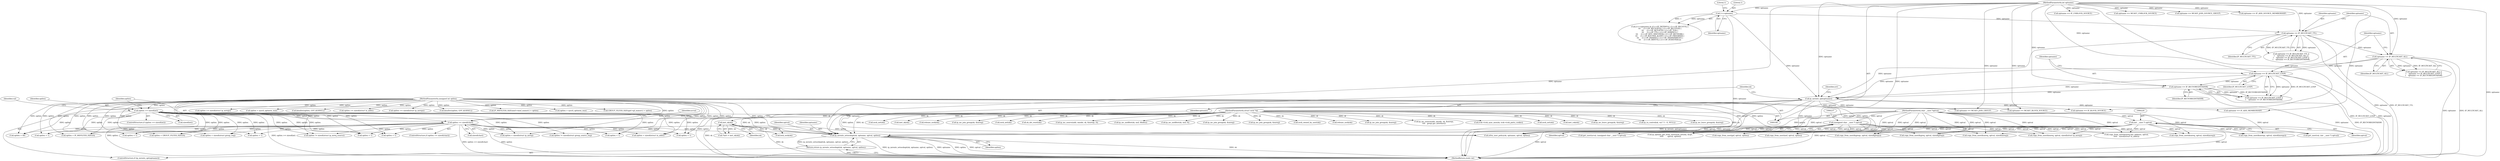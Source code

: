digraph "0_linux_f6d8bd051c391c1c0458a30b2a7abcd939329259_26@pointer" {
"1000251" [label="(Call,ip_mroute_setsockopt(sk, optname, optval, optlen))"];
"1000118" [label="(Call,inet_sk(sk))"];
"1000109" [label="(MethodParameterIn,struct sock *sk)"];
"1000248" [label="(Call,ip_mroute_opt(optname))"];
"1000128" [label="(Call,1<<optname)"];
"1000111" [label="(MethodParameterIn,int optname)"];
"1000199" [label="(Call,optname == IP_MULTICAST_ALL)"];
"1000195" [label="(Call,optname == IP_MULTICAST_TTL)"];
"1000206" [label="(Call,optname == IP_RECVORIGDSTADDR)"];
"1000203" [label="(Call,optname == IP_MULTICAST_LOOP)"];
"1000219" [label="(Call,(int __user *) optval)"];
"1000112" [label="(MethodParameterIn,char __user *optval)"];
"1000236" [label="(Call,(unsigned char __user *) optval)"];
"1000227" [label="(Call,optlen >= sizeof(char))"];
"1000211" [label="(Call,optlen >= sizeof(int))"];
"1000113" [label="(MethodParameterIn,unsigned int optlen)"];
"1000250" [label="(Return,return ip_mroute_setsockopt(sk, optname, optval, optlen);)"];
"1000859" [label="(Call,optlen >= sizeof(struct ip_mreqn))"];
"1000889" [label="(Call,optname == IP_ADD_MEMBERSHIP)"];
"1001011" [label="(Call,copy_from_user(&mreqs, optval, sizeof(mreqs)))"];
"1001208" [label="(Call,copy_from_user(&greqs, optval, sizeof(greqs)))"];
"1000221" [label="(Identifier,optval)"];
"1001596" [label="(Call,ip_mc_msfilter(sk, msf, ifindex))"];
"1000227" [label="(Call,optlen >= sizeof(char))"];
"1001131" [label="(Call,copy_from_user(&greq, optval, sizeof(greq)))"];
"1001174" [label="(Call,optname == MCAST_JOIN_GROUP)"];
"1000989" [label="(Call,ip_mc_msfilter(sk, msf, 0))"];
"1000133" [label="(Literal,1)"];
"1001179" [label="(Call,ip_mc_join_group(sk, &mreq))"];
"1001005" [label="(Call,optlen != sizeof(struct ip_mreq_source))"];
"1000894" [label="(Call,ip_mc_join_group(sk, &mreq))"];
"1001640" [label="(Call,optlen < 1)"];
"1000116" [label="(Call,*inet = inet_sk(sk))"];
"1000762" [label="(Call,sock_net(sk))"];
"1000272" [label="(Call,optlen > 40)"];
"1001408" [label="(Call,optlen > sysctl_optmem_max)"];
"1000910" [label="(Call,optlen < IP_MSFILTER_SIZE(0))"];
"1000235" [label="(Identifier,ucval)"];
"1000247" [label="(ControlStructure,if (ip_mroute_opt(optname)))"];
"1001036" [label="(Call,optname == IP_UNBLOCK_SOURCE)"];
"1001121" [label="(Call,optlen < sizeof(struct group_req))"];
"1000194" [label="(Call,optname == IP_MULTICAST_TTL ||\n\t    optname == IP_MULTICAST_ALL ||\n\t    optname == IP_MULTICAST_LOOP ||\n\t    optname == IP_RECVORIGDSTADDR)"];
"1000208" [label="(Identifier,IP_RECVORIGDSTADDR)"];
"1000118" [label="(Call,inet_sk(sk))"];
"1000512" [label="(Call,sk_dst_reset(sk))"];
"1000720" [label="(Call,copy_from_user(&mreq.imr_address, optval,\n\t\t\t\t\t   sizeof(struct in_addr)))"];
"1000656" [label="(Call,optlen < 1)"];
"1000255" [label="(Identifier,optlen)"];
"1000218" [label="(Identifier,val)"];
"1001106" [label="(Call,ip_mc_source(add, omode, sk, &mreqs, 0))"];
"1000129" [label="(Literal,1)"];
"1001665" [label="(Call,xfrm_user_policy(sk, optname, optval, optlen))"];
"1000294" [label="(Call,sock_owned_by_user(sk))"];
"1000699" [label="(Call,copy_from_user(&mreq, optval, sizeof(mreq)))"];
"1000849" [label="(Call,optlen < sizeof(struct ip_mreq))"];
"1000517" [label="(Call,optlen < 1)"];
"1001202" [label="(Call,optlen != sizeof(struct group_source_req))"];
"1001294" [label="(Call,optname == MCAST_UNBLOCK_SOURCE)"];
"1000217" [label="(Call,get_user(val, (int __user *) optval))"];
"1000204" [label="(Identifier,optname)"];
"1000683" [label="(Call,optlen < sizeof(struct in_addr))"];
"1000127" [label="(Call,(1<<optname) & ((1<<IP_PKTINFO) | (1<<IP_RECVTTL) |\n\t\t\t     (1<<IP_RECVOPTS) | (1<<IP_RECVTOS) |\n\t\t\t     (1<<IP_RETOPTS) | (1<<IP_TOS) |\n\t\t\t     (1<<IP_TTL) | (1<<IP_HDRINCL) |\n\t\t\t     (1<<IP_MTU_DISCOVER) | (1<<IP_RECVERR) |\n\t\t\t     (1<<IP_ROUTER_ALERT) | (1<<IP_FREEBIND) |\n\t\t\t     (1<<IP_PASSSEC) | (1<<IP_TRANSPARENT) |\n\t\t\t     (1<<IP_MINTTL) | (1<<IP_NODEFRAG)))"];
"1000196" [label="(Identifier,optname)"];
"1000111" [label="(MethodParameterIn,int optname)"];
"1000944" [label="(Call,copy_from_user(msf, optval, optlen))"];
"1000927" [label="(Call,kmalloc(optlen, GFP_KERNEL))"];
"1000212" [label="(Identifier,optlen)"];
"1000195" [label="(Call,optname == IP_MULTICAST_TTL)"];
"1000112" [label="(MethodParameterIn,char __user *optval)"];
"1001727" [label="(Call,release_sock(sk))"];
"1000716" [label="(Call,optlen >= sizeof(struct in_addr))"];
"1000693" [label="(Call,optlen >= sizeof(struct ip_mreqn))"];
"1000203" [label="(Call,optname == IP_MULTICAST_LOOP)"];
"1000251" [label="(Call,ip_mroute_setsockopt(sk, optname, optval, optlen))"];
"1001078" [label="(Call,ip_mc_join_group(sk, &mreq))"];
"1000205" [label="(Identifier,IP_MULTICAST_LOOP)"];
"1001419" [label="(Call,kmalloc(optlen, GFP_KERNEL))"];
"1000236" [label="(Call,(unsigned char __user *) optval)"];
"1000202" [label="(Call,optname == IP_MULTICAST_LOOP ||\n\t    optname == IP_RECVORIGDSTADDR)"];
"1000627" [label="(Call,optlen < 1)"];
"1000249" [label="(Identifier,optname)"];
"1000210" [label="(ControlStructure,if (optlen >= sizeof(int)))"];
"1000109" [label="(MethodParameterIn,struct sock *sk)"];
"1000130" [label="(Identifier,optname)"];
"1000278" [label="(Call,ip_options_get_from_user(sock_net(sk), &opt,\n \t\t\t\t\t       optval, optlen))"];
"1000201" [label="(Identifier,IP_MULTICAST_ALL)"];
"1000865" [label="(Call,copy_from_user(&mreq, optval, sizeof(mreq)))"];
"1001306" [label="(Call,optname == MCAST_JOIN_SOURCE_GROUP)"];
"1000228" [label="(Identifier,optlen)"];
"1000113" [label="(MethodParameterIn,unsigned int optlen)"];
"1000219" [label="(Call,(int __user *) optval)"];
"1000229" [label="(Call,sizeof(char))"];
"1001683" [label="(Call,optlen < 1)"];
"1000252" [label="(Identifier,sk)"];
"1000248" [label="(Call,ip_mroute_opt(optname))"];
"1001048" [label="(Call,optname == IP_ADD_SOURCE_MEMBERSHIP)"];
"1000198" [label="(Call,optname == IP_MULTICAST_ALL ||\n\t    optname == IP_MULTICAST_LOOP ||\n\t    optname == IP_RECVORIGDSTADDR)"];
"1001697" [label="(Call,optlen < 1)"];
"1001436" [label="(Call,copy_from_user(gsf, optval, optlen))"];
"1000259" [label="(Call,lock_sock(sk))"];
"1000238" [label="(Identifier,optval)"];
"1000973" [label="(Call,IP_MSFILTER_SIZE(msf->imsf_numsrc) > optlen)"];
"1001377" [label="(Call,ip_mc_source(add, omode, sk, &mreqs,\n\t\t\t\t   greqs.gsr_interface))"];
"1000119" [label="(Identifier,sk)"];
"1000352" [label="(Call,icsk->icsk_sync_mss(sk, icsk->icsk_pmtu_cookie))"];
"1000257" [label="(Identifier,err)"];
"1000881" [label="(Call,copy_from_user(&mreq, optval, sizeof(struct ip_mreq)))"];
"1000206" [label="(Call,optname == IP_RECVORIGDSTADDR)"];
"1000128" [label="(Call,1<<optname)"];
"1000211" [label="(Call,optlen >= sizeof(int))"];
"1001402" [label="(Call,optlen < GROUP_FILTER_SIZE(0))"];
"1001608" [label="(Call,optlen < 1)"];
"1000213" [label="(Call,sizeof(int))"];
"1000279" [label="(Call,sock_net(sk))"];
"1000226" [label="(ControlStructure,if (optlen >= sizeof(char)))"];
"1000304" [label="(Call,inet_csk(sk))"];
"1000901" [label="(Call,ip_mc_leave_group(sk, &mreq))"];
"1000916" [label="(Call,optlen > sysctl_optmem_max)"];
"1000199" [label="(Call,optname == IP_MULTICAST_ALL)"];
"1001282" [label="(Call,optname == MCAST_BLOCK_SOURCE)"];
"1001024" [label="(Call,optname == IP_BLOCK_SOURCE)"];
"1000234" [label="(Call,get_user(ucval, (unsigned char __user *) optval))"];
"1000200" [label="(Identifier,optname)"];
"1000207" [label="(Identifier,optname)"];
"1001630" [label="(Call,ip_ra_control(sk, val ? 1 : 0, NULL))"];
"1001186" [label="(Call,ip_mc_leave_group(sk, &mreq))"];
"1000253" [label="(Identifier,optname)"];
"1000197" [label="(Identifier,IP_MULTICAST_TTL)"];
"1000782" [label="(Call,sock_net(sk))"];
"1000250" [label="(Return,return ip_mroute_setsockopt(sk, optname, optval, optlen);)"];
"1000844" [label="(Call,inet_sk(sk))"];
"1001722" [label="(Call,release_sock(sk))"];
"1000254" [label="(Identifier,optval)"];
"1001342" [label="(Call,ip_mc_join_group(sk, &mreq))"];
"1001732" [label="(MethodReturn,static int)"];
"1001460" [label="(Call,GROUP_FILTER_SIZE(gsf->gf_numsrc) > optlen)"];
"1000251" -> "1000250"  [label="AST: "];
"1000251" -> "1000255"  [label="CFG: "];
"1000252" -> "1000251"  [label="AST: "];
"1000253" -> "1000251"  [label="AST: "];
"1000254" -> "1000251"  [label="AST: "];
"1000255" -> "1000251"  [label="AST: "];
"1000250" -> "1000251"  [label="CFG: "];
"1000251" -> "1001732"  [label="DDG: ip_mroute_setsockopt(sk, optname, optval, optlen)"];
"1000251" -> "1001732"  [label="DDG: optname"];
"1000251" -> "1001732"  [label="DDG: optlen"];
"1000251" -> "1001732"  [label="DDG: optval"];
"1000251" -> "1001732"  [label="DDG: sk"];
"1000251" -> "1000250"  [label="DDG: ip_mroute_setsockopt(sk, optname, optval, optlen)"];
"1000118" -> "1000251"  [label="DDG: sk"];
"1000109" -> "1000251"  [label="DDG: sk"];
"1000248" -> "1000251"  [label="DDG: optname"];
"1000111" -> "1000251"  [label="DDG: optname"];
"1000219" -> "1000251"  [label="DDG: optval"];
"1000236" -> "1000251"  [label="DDG: optval"];
"1000112" -> "1000251"  [label="DDG: optval"];
"1000227" -> "1000251"  [label="DDG: optlen"];
"1000211" -> "1000251"  [label="DDG: optlen"];
"1000113" -> "1000251"  [label="DDG: optlen"];
"1000118" -> "1000116"  [label="AST: "];
"1000118" -> "1000119"  [label="CFG: "];
"1000119" -> "1000118"  [label="AST: "];
"1000116" -> "1000118"  [label="CFG: "];
"1000118" -> "1001732"  [label="DDG: sk"];
"1000118" -> "1000116"  [label="DDG: sk"];
"1000109" -> "1000118"  [label="DDG: sk"];
"1000118" -> "1000259"  [label="DDG: sk"];
"1000109" -> "1000108"  [label="AST: "];
"1000109" -> "1001732"  [label="DDG: sk"];
"1000109" -> "1000259"  [label="DDG: sk"];
"1000109" -> "1000279"  [label="DDG: sk"];
"1000109" -> "1000294"  [label="DDG: sk"];
"1000109" -> "1000304"  [label="DDG: sk"];
"1000109" -> "1000352"  [label="DDG: sk"];
"1000109" -> "1000512"  [label="DDG: sk"];
"1000109" -> "1000762"  [label="DDG: sk"];
"1000109" -> "1000782"  [label="DDG: sk"];
"1000109" -> "1000844"  [label="DDG: sk"];
"1000109" -> "1000894"  [label="DDG: sk"];
"1000109" -> "1000901"  [label="DDG: sk"];
"1000109" -> "1000989"  [label="DDG: sk"];
"1000109" -> "1001078"  [label="DDG: sk"];
"1000109" -> "1001106"  [label="DDG: sk"];
"1000109" -> "1001179"  [label="DDG: sk"];
"1000109" -> "1001186"  [label="DDG: sk"];
"1000109" -> "1001342"  [label="DDG: sk"];
"1000109" -> "1001377"  [label="DDG: sk"];
"1000109" -> "1001596"  [label="DDG: sk"];
"1000109" -> "1001630"  [label="DDG: sk"];
"1000109" -> "1001665"  [label="DDG: sk"];
"1000109" -> "1001722"  [label="DDG: sk"];
"1000109" -> "1001727"  [label="DDG: sk"];
"1000248" -> "1000247"  [label="AST: "];
"1000248" -> "1000249"  [label="CFG: "];
"1000249" -> "1000248"  [label="AST: "];
"1000252" -> "1000248"  [label="CFG: "];
"1000257" -> "1000248"  [label="CFG: "];
"1000248" -> "1001732"  [label="DDG: ip_mroute_opt(optname)"];
"1000248" -> "1001732"  [label="DDG: optname"];
"1000128" -> "1000248"  [label="DDG: optname"];
"1000199" -> "1000248"  [label="DDG: optname"];
"1000206" -> "1000248"  [label="DDG: optname"];
"1000195" -> "1000248"  [label="DDG: optname"];
"1000203" -> "1000248"  [label="DDG: optname"];
"1000111" -> "1000248"  [label="DDG: optname"];
"1000248" -> "1000889"  [label="DDG: optname"];
"1000248" -> "1001024"  [label="DDG: optname"];
"1000248" -> "1001174"  [label="DDG: optname"];
"1000248" -> "1001282"  [label="DDG: optname"];
"1000248" -> "1001665"  [label="DDG: optname"];
"1000128" -> "1000127"  [label="AST: "];
"1000128" -> "1000130"  [label="CFG: "];
"1000129" -> "1000128"  [label="AST: "];
"1000130" -> "1000128"  [label="AST: "];
"1000133" -> "1000128"  [label="CFG: "];
"1000128" -> "1001732"  [label="DDG: optname"];
"1000128" -> "1000127"  [label="DDG: 1"];
"1000128" -> "1000127"  [label="DDG: optname"];
"1000111" -> "1000128"  [label="DDG: optname"];
"1000128" -> "1000195"  [label="DDG: optname"];
"1000111" -> "1000108"  [label="AST: "];
"1000111" -> "1001732"  [label="DDG: optname"];
"1000111" -> "1000195"  [label="DDG: optname"];
"1000111" -> "1000199"  [label="DDG: optname"];
"1000111" -> "1000203"  [label="DDG: optname"];
"1000111" -> "1000206"  [label="DDG: optname"];
"1000111" -> "1000889"  [label="DDG: optname"];
"1000111" -> "1001024"  [label="DDG: optname"];
"1000111" -> "1001036"  [label="DDG: optname"];
"1000111" -> "1001048"  [label="DDG: optname"];
"1000111" -> "1001174"  [label="DDG: optname"];
"1000111" -> "1001282"  [label="DDG: optname"];
"1000111" -> "1001294"  [label="DDG: optname"];
"1000111" -> "1001306"  [label="DDG: optname"];
"1000111" -> "1001665"  [label="DDG: optname"];
"1000199" -> "1000198"  [label="AST: "];
"1000199" -> "1000201"  [label="CFG: "];
"1000200" -> "1000199"  [label="AST: "];
"1000201" -> "1000199"  [label="AST: "];
"1000204" -> "1000199"  [label="CFG: "];
"1000198" -> "1000199"  [label="CFG: "];
"1000199" -> "1001732"  [label="DDG: IP_MULTICAST_ALL"];
"1000199" -> "1001732"  [label="DDG: optname"];
"1000199" -> "1000198"  [label="DDG: optname"];
"1000199" -> "1000198"  [label="DDG: IP_MULTICAST_ALL"];
"1000195" -> "1000199"  [label="DDG: optname"];
"1000199" -> "1000203"  [label="DDG: optname"];
"1000195" -> "1000194"  [label="AST: "];
"1000195" -> "1000197"  [label="CFG: "];
"1000196" -> "1000195"  [label="AST: "];
"1000197" -> "1000195"  [label="AST: "];
"1000200" -> "1000195"  [label="CFG: "];
"1000194" -> "1000195"  [label="CFG: "];
"1000195" -> "1001732"  [label="DDG: IP_MULTICAST_TTL"];
"1000195" -> "1001732"  [label="DDG: optname"];
"1000195" -> "1000194"  [label="DDG: optname"];
"1000195" -> "1000194"  [label="DDG: IP_MULTICAST_TTL"];
"1000206" -> "1000202"  [label="AST: "];
"1000206" -> "1000208"  [label="CFG: "];
"1000207" -> "1000206"  [label="AST: "];
"1000208" -> "1000206"  [label="AST: "];
"1000202" -> "1000206"  [label="CFG: "];
"1000206" -> "1001732"  [label="DDG: IP_RECVORIGDSTADDR"];
"1000206" -> "1001732"  [label="DDG: optname"];
"1000206" -> "1000202"  [label="DDG: optname"];
"1000206" -> "1000202"  [label="DDG: IP_RECVORIGDSTADDR"];
"1000203" -> "1000206"  [label="DDG: optname"];
"1000203" -> "1000202"  [label="AST: "];
"1000203" -> "1000205"  [label="CFG: "];
"1000204" -> "1000203"  [label="AST: "];
"1000205" -> "1000203"  [label="AST: "];
"1000207" -> "1000203"  [label="CFG: "];
"1000202" -> "1000203"  [label="CFG: "];
"1000203" -> "1001732"  [label="DDG: IP_MULTICAST_LOOP"];
"1000203" -> "1001732"  [label="DDG: optname"];
"1000203" -> "1000202"  [label="DDG: optname"];
"1000203" -> "1000202"  [label="DDG: IP_MULTICAST_LOOP"];
"1000219" -> "1000217"  [label="AST: "];
"1000219" -> "1000221"  [label="CFG: "];
"1000220" -> "1000219"  [label="AST: "];
"1000221" -> "1000219"  [label="AST: "];
"1000217" -> "1000219"  [label="CFG: "];
"1000219" -> "1001732"  [label="DDG: optval"];
"1000219" -> "1000217"  [label="DDG: optval"];
"1000112" -> "1000219"  [label="DDG: optval"];
"1000219" -> "1000278"  [label="DDG: optval"];
"1000219" -> "1000699"  [label="DDG: optval"];
"1000219" -> "1000720"  [label="DDG: optval"];
"1000219" -> "1000865"  [label="DDG: optval"];
"1000219" -> "1000881"  [label="DDG: optval"];
"1000219" -> "1000944"  [label="DDG: optval"];
"1000219" -> "1001011"  [label="DDG: optval"];
"1000219" -> "1001131"  [label="DDG: optval"];
"1000219" -> "1001208"  [label="DDG: optval"];
"1000219" -> "1001436"  [label="DDG: optval"];
"1000219" -> "1001665"  [label="DDG: optval"];
"1000112" -> "1000108"  [label="AST: "];
"1000112" -> "1001732"  [label="DDG: optval"];
"1000112" -> "1000236"  [label="DDG: optval"];
"1000112" -> "1000278"  [label="DDG: optval"];
"1000112" -> "1000699"  [label="DDG: optval"];
"1000112" -> "1000720"  [label="DDG: optval"];
"1000112" -> "1000865"  [label="DDG: optval"];
"1000112" -> "1000881"  [label="DDG: optval"];
"1000112" -> "1000944"  [label="DDG: optval"];
"1000112" -> "1001011"  [label="DDG: optval"];
"1000112" -> "1001131"  [label="DDG: optval"];
"1000112" -> "1001208"  [label="DDG: optval"];
"1000112" -> "1001436"  [label="DDG: optval"];
"1000112" -> "1001665"  [label="DDG: optval"];
"1000236" -> "1000234"  [label="AST: "];
"1000236" -> "1000238"  [label="CFG: "];
"1000237" -> "1000236"  [label="AST: "];
"1000238" -> "1000236"  [label="AST: "];
"1000234" -> "1000236"  [label="CFG: "];
"1000236" -> "1001732"  [label="DDG: optval"];
"1000236" -> "1000234"  [label="DDG: optval"];
"1000236" -> "1000278"  [label="DDG: optval"];
"1000236" -> "1000699"  [label="DDG: optval"];
"1000236" -> "1000720"  [label="DDG: optval"];
"1000236" -> "1000865"  [label="DDG: optval"];
"1000236" -> "1000881"  [label="DDG: optval"];
"1000236" -> "1000944"  [label="DDG: optval"];
"1000236" -> "1001011"  [label="DDG: optval"];
"1000236" -> "1001131"  [label="DDG: optval"];
"1000236" -> "1001208"  [label="DDG: optval"];
"1000236" -> "1001436"  [label="DDG: optval"];
"1000236" -> "1001665"  [label="DDG: optval"];
"1000227" -> "1000226"  [label="AST: "];
"1000227" -> "1000229"  [label="CFG: "];
"1000228" -> "1000227"  [label="AST: "];
"1000229" -> "1000227"  [label="AST: "];
"1000235" -> "1000227"  [label="CFG: "];
"1000249" -> "1000227"  [label="CFG: "];
"1000227" -> "1001732"  [label="DDG: optlen >= sizeof(char)"];
"1000227" -> "1001732"  [label="DDG: optlen"];
"1000211" -> "1000227"  [label="DDG: optlen"];
"1000113" -> "1000227"  [label="DDG: optlen"];
"1000227" -> "1000272"  [label="DDG: optlen"];
"1000227" -> "1000517"  [label="DDG: optlen"];
"1000227" -> "1000627"  [label="DDG: optlen"];
"1000227" -> "1000656"  [label="DDG: optlen"];
"1000227" -> "1000683"  [label="DDG: optlen"];
"1000227" -> "1000849"  [label="DDG: optlen"];
"1000227" -> "1000910"  [label="DDG: optlen"];
"1000227" -> "1001005"  [label="DDG: optlen"];
"1000227" -> "1001121"  [label="DDG: optlen"];
"1000227" -> "1001202"  [label="DDG: optlen"];
"1000227" -> "1001402"  [label="DDG: optlen"];
"1000227" -> "1001608"  [label="DDG: optlen"];
"1000227" -> "1001640"  [label="DDG: optlen"];
"1000227" -> "1001665"  [label="DDG: optlen"];
"1000227" -> "1001683"  [label="DDG: optlen"];
"1000227" -> "1001697"  [label="DDG: optlen"];
"1000211" -> "1000210"  [label="AST: "];
"1000211" -> "1000213"  [label="CFG: "];
"1000212" -> "1000211"  [label="AST: "];
"1000213" -> "1000211"  [label="AST: "];
"1000218" -> "1000211"  [label="CFG: "];
"1000228" -> "1000211"  [label="CFG: "];
"1000211" -> "1001732"  [label="DDG: optlen"];
"1000211" -> "1001732"  [label="DDG: optlen >= sizeof(int)"];
"1000113" -> "1000211"  [label="DDG: optlen"];
"1000211" -> "1000272"  [label="DDG: optlen"];
"1000211" -> "1000517"  [label="DDG: optlen"];
"1000211" -> "1000627"  [label="DDG: optlen"];
"1000211" -> "1000656"  [label="DDG: optlen"];
"1000211" -> "1000683"  [label="DDG: optlen"];
"1000211" -> "1000849"  [label="DDG: optlen"];
"1000211" -> "1000910"  [label="DDG: optlen"];
"1000211" -> "1001005"  [label="DDG: optlen"];
"1000211" -> "1001121"  [label="DDG: optlen"];
"1000211" -> "1001202"  [label="DDG: optlen"];
"1000211" -> "1001402"  [label="DDG: optlen"];
"1000211" -> "1001608"  [label="DDG: optlen"];
"1000211" -> "1001640"  [label="DDG: optlen"];
"1000211" -> "1001665"  [label="DDG: optlen"];
"1000211" -> "1001683"  [label="DDG: optlen"];
"1000211" -> "1001697"  [label="DDG: optlen"];
"1000113" -> "1000108"  [label="AST: "];
"1000113" -> "1001732"  [label="DDG: optlen"];
"1000113" -> "1000272"  [label="DDG: optlen"];
"1000113" -> "1000278"  [label="DDG: optlen"];
"1000113" -> "1000517"  [label="DDG: optlen"];
"1000113" -> "1000627"  [label="DDG: optlen"];
"1000113" -> "1000656"  [label="DDG: optlen"];
"1000113" -> "1000683"  [label="DDG: optlen"];
"1000113" -> "1000693"  [label="DDG: optlen"];
"1000113" -> "1000716"  [label="DDG: optlen"];
"1000113" -> "1000849"  [label="DDG: optlen"];
"1000113" -> "1000859"  [label="DDG: optlen"];
"1000113" -> "1000910"  [label="DDG: optlen"];
"1000113" -> "1000916"  [label="DDG: optlen"];
"1000113" -> "1000927"  [label="DDG: optlen"];
"1000113" -> "1000944"  [label="DDG: optlen"];
"1000113" -> "1000973"  [label="DDG: optlen"];
"1000113" -> "1001005"  [label="DDG: optlen"];
"1000113" -> "1001121"  [label="DDG: optlen"];
"1000113" -> "1001202"  [label="DDG: optlen"];
"1000113" -> "1001402"  [label="DDG: optlen"];
"1000113" -> "1001408"  [label="DDG: optlen"];
"1000113" -> "1001419"  [label="DDG: optlen"];
"1000113" -> "1001436"  [label="DDG: optlen"];
"1000113" -> "1001460"  [label="DDG: optlen"];
"1000113" -> "1001608"  [label="DDG: optlen"];
"1000113" -> "1001640"  [label="DDG: optlen"];
"1000113" -> "1001665"  [label="DDG: optlen"];
"1000113" -> "1001683"  [label="DDG: optlen"];
"1000113" -> "1001697"  [label="DDG: optlen"];
"1000250" -> "1000247"  [label="AST: "];
"1001732" -> "1000250"  [label="CFG: "];
"1000250" -> "1001732"  [label="DDG: <RET>"];
}
